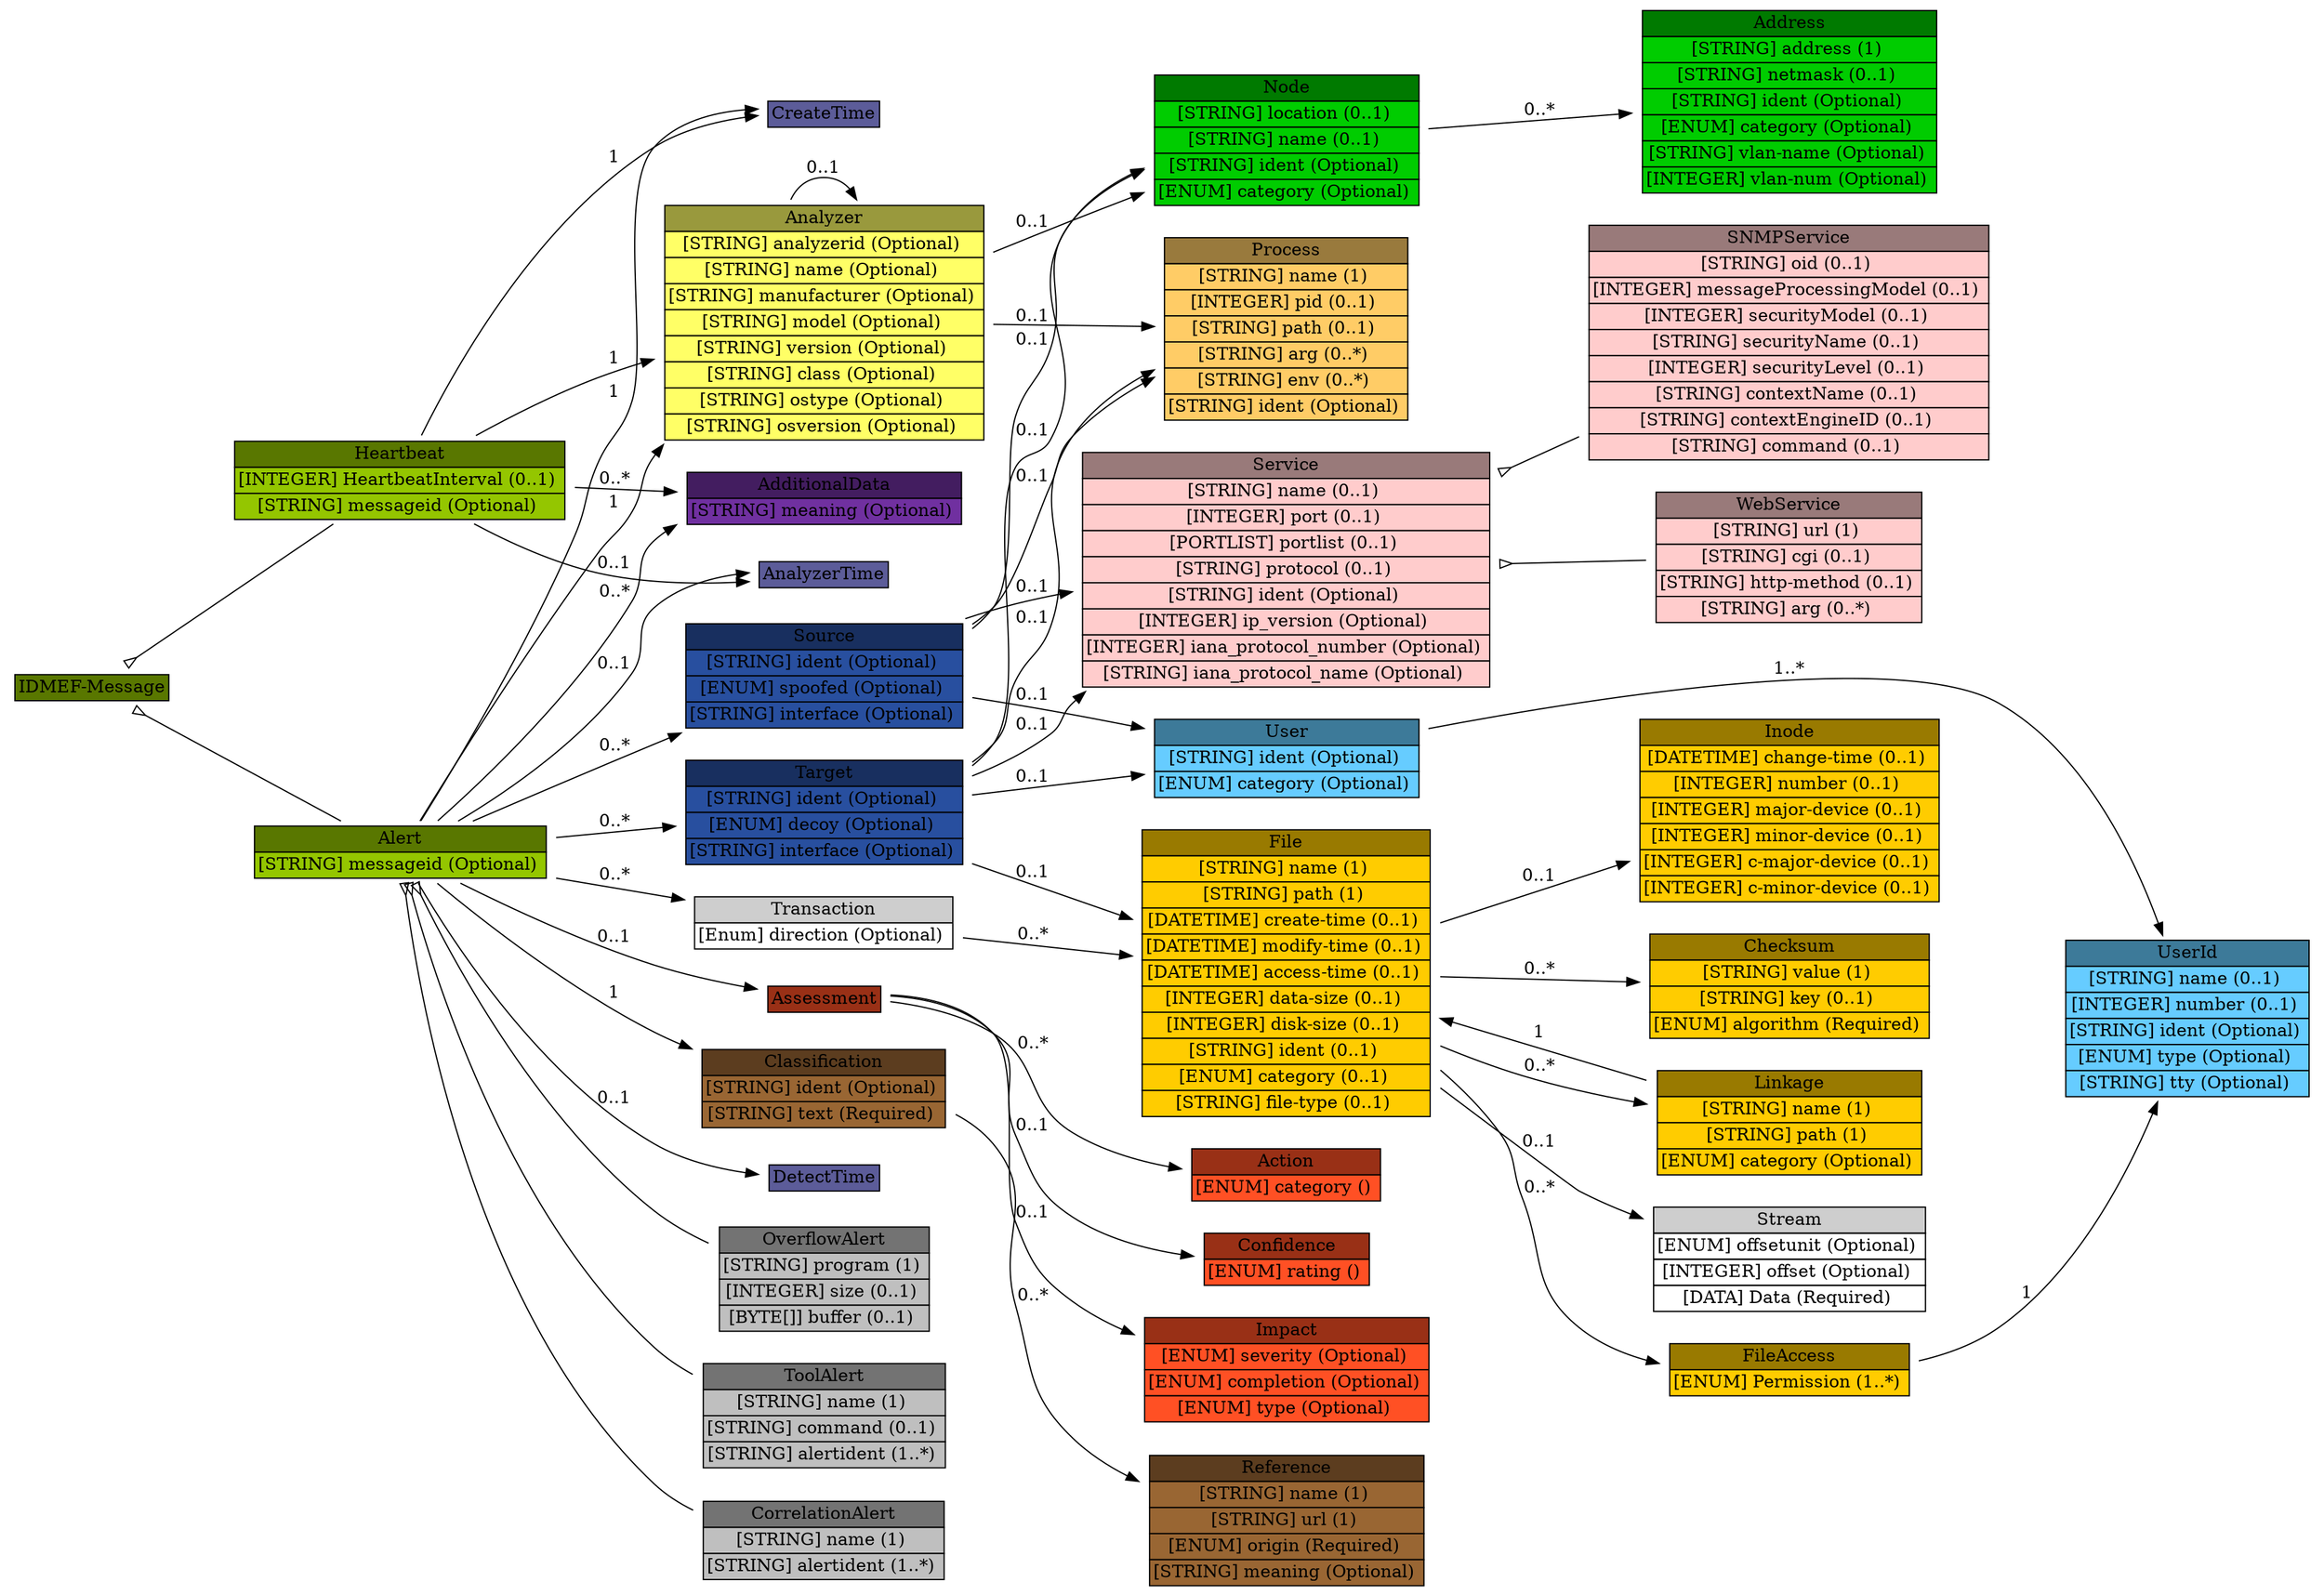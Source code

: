 digraph "IDMEF-Message" {
	graph [rankdir=LR];
	node [label="\N"];
	graph [bb="0,0,1806,1227"];
	"IDMEF-Message" [label=<<table BORDER="0" CELLBORDER="1" CELLSPACING="0"> <tr > <td BGCOLOR="#597700" HREF="#" TITLE="All IDMEF messages are instances of the IDMEF-Message class; it is the top-level class of the IDMEF data model, as well as the IDMEF DTD. There are currently two types (subclasses) of IDMEF-Message: Alert and Heartbeat. ">IDMEF-Message</td> </tr>" %</table>>, shape=plaintext, pos="66,763", width="1.8333", height="0.5"];
	Heartbeat [label=<<table BORDER="0" CELLBORDER="1" CELLSPACING="0"> <tr > <td BGCOLOR="#597700" HREF="#" TITLE="Analyzers use Heartbeat messages to indicate their current status to managers. Heartbeats are intended to be sent in a regular period, say, every ten minutes or every hour. The receipt of a Heartbeat message from an analyzer indicates to the manager that the analyzer is up and running; lack of a Heartbeat message (or more likely, lack of some number of consecutive Heartbeat messages) indicates that the analyzer or its network connection has failed. ">Heartbeat</td> </tr>" %<tr><td BGCOLOR="#94C600" HREF="#" TITLE="The interval in seconds at which heartbeats are generated.">[INTEGER] HeartbeatInterval (0..1) </td></tr>%<tr><td BGCOLOR="#94C600" HREF="#" TITLE="A unique identifier for the heartbeat; see Section 3.2.9.">[STRING] messageid (Optional) </td></tr>%</table>>, shape=plaintext, pos="306,879", width="3.7778", height="0.95833"];
	Analyzer [label=<<table BORDER="0" CELLBORDER="1" CELLSPACING="0"> <tr > <td BGCOLOR="#99993d" HREF="#" TITLE="The Analyzer class identifies the analyzer from which the Alert or Heartbeat message originates. Only one analyzer may be encoded for each alert or heartbeat, and that MUST be the analyzer at which the alert or heartbeat originated. Although the IDMEF data model does not prevent the use of hierarchical intrusion detection systems (where alerts get relayed up the tree), it does not provide any way to record the identity of the &quot;relay&quot; analyzers along the path from the originating analyzer to the manager that ultimately receives the alert. ">Analyzer</td> </tr>" %<tr><td BGCOLOR="#FFFF66" HREF="#" TITLE="(but see below).  A unique identifier for the analyzer; see Section 3.2.9.">[STRING] analyzerid (Optional) </td></tr>%<tr><td BGCOLOR="#FFFF66" HREF="#" TITLE="An explicit name for the analyzer that may be easier to understand than the analyzerid.">[STRING] name (Optional) </td></tr>%<tr><td BGCOLOR="#FFFF66" HREF="#" TITLE="The manufacturer of the analyzer software and/or hardware.">[STRING] manufacturer (Optional) </td></tr>%<tr><td BGCOLOR="#FFFF66" HREF="#" TITLE="The model name/number of the analyzer software and/or hardware.">[STRING] model (Optional) </td></tr>%<tr><td BGCOLOR="#FFFF66" HREF="#" TITLE="The version number of the analyzer software and/or hardware.">[STRING] version (Optional) </td></tr>%<tr><td BGCOLOR="#FFFF66" HREF="#" TITLE="The class of analyzer software and/or hardware.">[STRING] class (Optional) </td></tr>%<tr><td BGCOLOR="#FFFF66" HREF="#" TITLE="Operating system name.  On POSIX 1003.1 compliant systems, this is the value returned in utsname.sysname by the uname() system call, or the output of the &quot;uname -s&quot; command.">[STRING] ostype (Optional) </td></tr>%<tr><td BGCOLOR="#FFFF66" HREF="#" TITLE="Operating system version.  On POSIX 1003.1 compliant systems, this is the value returned in utsname.release by the uname() system call, or the output of the &quot;uname -r&quot; command.">[STRING] osversion (Optional) </td></tr>%</table>>, shape=plaintext, pos="638,995", width="3.6667", height="2.625"];
	"Node" [label=<<table BORDER="0" CELLBORDER="1" CELLSPACING="0"> <tr > <td BGCOLOR="#007a00" HREF="#" TITLE="The Node class is used to identify hosts and other network devices (routers, switches, etc.). ">Node</td> </tr>" %<tr><td BGCOLOR="#00CC00" HREF="#" TITLE="The location of the equipment.">[STRING] location (0..1) </td></tr>%<tr><td BGCOLOR="#00CC00" HREF="#" TITLE="The name of the equipment.  This information MUST be provided if no Address information is given.">[STRING] name (0..1) </td></tr>%<tr><td BGCOLOR="#00CC00" HREF="#" TITLE="A unique identifier for the node; see Section 3.2.9.">[STRING] ident (Optional) </td></tr>%<tr><td BGCOLOR="#00CC00" HREF="#" TITLE="The &quot;domain&quot; from which the name information was obtained, if relevant.  The permitted values for this attribute are shown in the table below.  The default value is &quot;unknown&quot;. (See also Section 10 for extensions to the table.)">[ENUM] category (Optional) </td></tr>%</table>>, shape=plaintext, pos="1001,1122", width="3.0278", height="1.5139"];
	Address [label=<<table BORDER="0" CELLBORDER="1" CELLSPACING="0"> <tr > <td BGCOLOR="#007a00" HREF="#" TITLE="The Address class is used to represent network, hardware, and application addresses. ">Address</td> </tr>" %<tr><td BGCOLOR="#00CC00" HREF="#" TITLE="The address information.  The format of this data is governed by the category attribute.">[STRING] address (1) </td></tr>%<tr><td BGCOLOR="#00CC00" HREF="#" TITLE="The network mask for the address, if appropriate.">[STRING] netmask (0..1) </td></tr>%<tr><td BGCOLOR="#00CC00" HREF="#" TITLE="A unique identifier for the address; see Section 3.2.9.">[STRING] ident (Optional) </td></tr>%<tr><td BGCOLOR="#00CC00" HREF="#" TITLE="The type of address represented.  The permitted values for this attribute are shown below.  The default value is &quot;unknown&quot;.  (See also Section 10.)">[ENUM] category (Optional) </td></tr>%<tr><td BGCOLOR="#00CC00" HREF="#" TITLE="The name of the Virtual LAN to which the address belongs.">[STRING] vlan-name (Optional) </td></tr>%<tr><td BGCOLOR="#00CC00" HREF="#" TITLE="The number of the Virtual LAN to which the address belongs.">[INTEGER] vlan-num (Optional) </td></tr>%</table>>, shape=plaintext, pos="1393,1153", width="3.3889", height="2.0694"];
	Process [label=<<table BORDER="0" CELLBORDER="1" CELLSPACING="0"> <tr > <td BGCOLOR="#997a3d" HREF="#" TITLE="The Process class is used to describe processes being executed on sources, targets, and analyzers. ">Process</td> </tr>" %<tr><td BGCOLOR="#FFCC66" HREF="#" TITLE="The name of the program being executed. This is a short name; path and argument information are provided elsewhere.">[STRING] name (1) </td></tr>%<tr><td BGCOLOR="#FFCC66" HREF="#" TITLE="The process identifier of the process.">[INTEGER] pid (0..1) </td></tr>%<tr><td BGCOLOR="#FFCC66" HREF="#" TITLE="The full path of the program being executed.">[STRING] path (0..1) </td></tr>%<tr><td BGCOLOR="#FFCC66" HREF="#" TITLE="A command-line argument to the program. Multiple arguments may be specified (they are assumed to have occurred in the same order they are provided) with multiple uses of arg.">[STRING] arg (0..*) </td></tr>%<tr><td BGCOLOR="#FFCC66" HREF="#" TITLE="An environment string associated with the process; generally of the format &quot;VARIABLE=value&quot;.  Multiple environment strings may be specified with multiple uses of env.">[STRING] env (0..*) </td></tr>%<tr><td BGCOLOR="#FFCC66" HREF="#" TITLE="A unique identifier for the process; see Section 3.2.9.">[STRING] ident (Optional) </td></tr>%</table>>, shape=plaintext, pos="1001,976", width="2.8611", height="2.0694"];
	CreateTime [label=<<table BORDER="0" CELLBORDER="1" CELLSPACING="0"> <tr > <td BGCOLOR="#5c5c99" HREF="#" TITLE="The CreateTime class is used to indicate the date and time the alert or heartbeat was created by the analyzer. ">CreateTime</td> </tr>" %</table>>, shape=plaintext, pos="638,1160", width="1.4167", height="0.5"];
	AnalyzerTime [label=<<table BORDER="0" CELLBORDER="1" CELLSPACING="0"> <tr > <td BGCOLOR="#5c5c99" HREF="#" TITLE="The AnalyzerTime class is used to indicate the current date and time on the analyzer. Its values should be filled in as late as possible in the message transmission process, ideally immediately before placing the message &quot;on the wire&quot;. ">AnalyzerTime</td> </tr>" %</table>>, shape=plaintext, pos="638,799", width="1.6389", height="0.5"];
	AdditionalData [label=<<table BORDER="0" CELLBORDER="1" CELLSPACING="0"> <tr > <td BGCOLOR="#431d60" HREF="#" TITLE="The AdditionalData class is used to provide information that cannot be represented by the data model. AdditionalData can be used to provide atomic data (integers, strings, etc.) in cases where only small amounts of additional information need to be sent; it can also be used to extend the data model and the DTD to support the transmission of complex data (such as packet headers). Detailed instructions for extending the data model and the DTD are provided in Section 5. ">AdditionalData</td> </tr>" %<tr><td BGCOLOR="#7030A0" HREF="#" TITLE="A string describing the meaning of the element content. These values will be vendor/implementation dependent; the method for ensuring that managers understand the strings sent by analyzers is outside the scope of this specification.  A list of acceptable meaning keywords is not within the scope of the document, although later versions may undertake to establish such a list.">[STRING] meaning (Optional) </td></tr>%</table>>, shape=plaintext, pos="638,859", width="3.1944", height="0.68056"];
	Alert [label=<<table BORDER="0" CELLBORDER="1" CELLSPACING="0"> <tr > <td BGCOLOR="#597700" HREF="#" TITLE="Generally, every time an analyzer detects an event that it has been configured to look for, it sends an Alert message to its manager(s). Depending on the analyzer, an Alert message may correspond to a single detected event or multiple detected events. Alerts occur asynchronously in response to outside events. ">Alert</td> </tr>" %<tr><td BGCOLOR="#94C600" HREF="#" TITLE="A unique identifier for the alert; see Section 3.2.9.">[STRING] messageid (Optional) </td></tr>%</table>>, shape=plaintext, pos="306,581", width="3.3611", height="0.68056"];
	OverflowAlert [label=<<table BORDER="0" CELLBORDER="1" CELLSPACING="0"> <tr > <td BGCOLOR="#737373" HREF="#" TITLE="The OverflowAlert carries additional information related to buffer overflow attacks. It is intended to enable an analyzer to provide the details of the overflow attack itself. ">OverflowAlert</td> </tr>" %<tr><td BGCOLOR="#BFBFBF" HREF="#" TITLE="The program that the overflow attack attempted to run (NOTE: this is not the program that was attacked).">[STRING] program (1) </td></tr>%<tr><td BGCOLOR="#BFBFBF" HREF="#" TITLE="The size, in bytes, of the overflow (i.e., the number of bytes the attacker sent).">[INTEGER] size (0..1) </td></tr>%<tr><td BGCOLOR="#BFBFBF" HREF="#" TITLE="Some or all of the overflow data itself (dependent on how much the analyzer can capture).">[BYTE[]] buffer (0..1) </td></tr>%</table>>, shape=plaintext, pos="638,247", width="2.4722", height="1.2361"];
	ToolAlert [label=<<table BORDER="0" CELLBORDER="1" CELLSPACING="0"> <tr > <td BGCOLOR="#737373" HREF="#" TITLE="The ToolAlert class carries additional information related to the use of attack tools or malevolent programs such as Trojan horses and can be used by the analyzer when it is able to identify these tools. It is intended to group one or more previously-sent alerts together, to say &quot;these alerts were all the result of someone using this tool&quot;. ">ToolAlert</td> </tr>" %<tr><td BGCOLOR="#BFBFBF" HREF="#" TITLE="The reason for grouping the alerts together, for example, the name of a particular tool.">[STRING] name (1) </td></tr>%<tr><td BGCOLOR="#BFBFBF" HREF="#" TITLE="The command or operation that the tool was asked to perform, for example, a BackOrifice ping.">[STRING] command (0..1) </td></tr>%<tr><td BGCOLOR="#BFBFBF" HREF="#" TITLE="The list of alert identifiers that are related to this alert.  Because alert identifiers are only unique across the alerts sent by a single analyzer, the optional &quot;analyzerid&quot; attribute of &quot;alertident&quot; should be used to identify the analyzer that a particular alert came from.  If the &quot;analyzerid&quot; is not provided, the alert is assumed to have come from the same analyzer that is sending the ToolAlert.">[STRING] alertident (1..*) </td></tr>%</table>>, shape=plaintext, pos="638,141", width="2.8333", height="1.2361"];
	CorrelationAlert [label=<<table BORDER="0" CELLBORDER="1" CELLSPACING="0"> <tr > <td BGCOLOR="#737373" HREF="#" TITLE="The CorrelationAlert class carries additional information related to the correlation of alert information. It is intended to group one or more previously-sent alerts together, to say &quot;these alerts are all related&quot;. ">CorrelationAlert</td> </tr>" %<tr><td BGCOLOR="#BFBFBF" HREF="#" TITLE="The reason for grouping the alerts together, for example, a particular correlation method.">[STRING] name (1) </td></tr>%<tr><td BGCOLOR="#BFBFBF" HREF="#" TITLE="The list of alert identifiers that are related to this alert.  Because alert identifiers are only unique across the alerts sent by a single analyzer, the optional &quot;analyzerid&quot; attribute of &quot;alertident&quot; should be used to identify the analyzer that a particular alert came from.  If the &quot;analyzerid&quot; is not provided, the alert is assumed to have come from the same analyzer that is sending the CorrelationAlert.">[STRING] alertident (1..*) </td></tr>%</table>>, shape=plaintext, pos="638,45", width="2.8333", height="0.95833"];
	Classification [label=<<table BORDER="0" CELLBORDER="1" CELLSPACING="0"> <tr > <td BGCOLOR="#5c3d1f" HREF="#" TITLE="The Classification class provides the &quot;name&quot; of an alert, or other information allowing the manager to determine what it is. This name is chosen by the alert provider. ">Classification</td> </tr>" %<tr><td BGCOLOR="#996633" HREF="#" TITLE="A unique identifier for this classification; see Section 3.2.9.">[STRING] ident (Optional) </td></tr>%<tr><td BGCOLOR="#996633" HREF="#" TITLE="A vendor-provided string identifying the Alert message.">[STRING] text (Required) </td></tr>%</table>>, shape=plaintext, pos="638,397", width="2.8611", height="0.95833"];
	Reference [label=<<table BORDER="0" CELLBORDER="1" CELLSPACING="0"> <tr > <td BGCOLOR="#5c3d1f" HREF="#" TITLE="The Reference class provides the &quot;name&quot; of an alert, or other information allowing the manager to determine what it is. ">Reference</td> </tr>" %<tr><td BGCOLOR="#996633" HREF="#" TITLE="The name of the alert, from one of the origins listed below.">[STRING] name (1) </td></tr>%<tr><td BGCOLOR="#996633" HREF="#" TITLE="A URL at which the manager (or the human operator of the manager) can find additional information about the alert.  The document pointed to by the URL may include an in-depth description of the attack, appropriate countermeasures, or other information deemed relevant by the vendor.">[STRING] url (1) </td></tr>%<tr><td BGCOLOR="#996633" HREF="#" TITLE="The source from which the name of the alert originates. The permitted values for this attribute are shown below.  The default value is &quot;unknown&quot;.  (See also Section 10.)">[ENUM] origin (Required) </td></tr>%<tr><td BGCOLOR="#996633" HREF="#" TITLE="The meaning of the reference, as understood by the alert provider.  This field is only valid if the value of the &lt;origin&gt; attribute is set to &quot;vendor-specific&quot; or &quot;user-specific&quot;.">[STRING] meaning (Optional) </td></tr>%</table>>, shape=plaintext, pos="1001,54", width="3.1944", height="1.5139"];
	DetectTime [label=<<table BORDER="0" CELLBORDER="1" CELLSPACING="0"> <tr > <td BGCOLOR="#5c5c99" HREF="#" TITLE="The DetectTime class is used to indicate the date and time that the event(s) producing an alert was detected by the analyzer. In the case of more than one event, it is the time that the first event was detected. (This may or may not be the same time as CreateTime; analyzers are not required to send alerts immediately upon detection). ">DetectTime</td> </tr>" %</table>>, shape=plaintext, pos="638,327", width="1.4167", height="0.5"];
	Source [label=<<table BORDER="0" CELLBORDER="1" CELLSPACING="0"> <tr > <td BGCOLOR="#182f5f" HREF="#" TITLE="The Source class contains information about the possible source(s) of the event(s) that generated an alert. An event may have more than one source (e.g., in a distributed denial-of-service attack). ">Source</td> </tr>" %<tr><td BGCOLOR="#284F9F" HREF="#" TITLE="A unique identifier for this source; see Section 3.2.9.">[STRING] ident (Optional) </td></tr>%<tr><td BGCOLOR="#284F9F" HREF="#" TITLE="An indication of whether the source is, as far as the analyzer can determine, a spoofed address used for hiding the real origin of the attack.  The permitted values for this attribute are shown below.  The default value is &quot;unknown&quot;.  (See also Section 10.)">[ENUM] spoofed (Optional) </td></tr>%<tr><td BGCOLOR="#284F9F" HREF="#" TITLE="May be used by a network-based analyzer with multiple interfaces to indicate which interface this source was seen on.">[STRING] interface (Optional) </td></tr>%</table>>, shape=plaintext, pos="638,719", width="3.1944", height="1.2361"];
	User [label=<<table BORDER="0" CELLBORDER="1" CELLSPACING="0"> <tr > <td BGCOLOR="#3d7a99" HREF="#" TITLE="The User class is used to describe users. It is primarily used as a &quot;container&quot; class for the UserId aggregate class, as shown in Figure 16. ">User</td> </tr>" %<tr><td BGCOLOR="#66CCFF" HREF="#" TITLE="A unique identifier for the user; see Section 3.2.9.">[STRING] ident (Optional) </td></tr>%<tr><td BGCOLOR="#66CCFF" HREF="#" TITLE="The type of user represented.  The permitted values for this attribute are shown below.  The default value is &quot;unknown&quot;. (See also Section 10.)">[ENUM] category (Optional) </td></tr>%</table>>, shape=plaintext, pos="1001,644", width="3.0278", height="0.95833"];
	UserId [label=<<table BORDER="0" CELLBORDER="1" CELLSPACING="0"> <tr > <td BGCOLOR="#3d7a99" HREF="#" TITLE="The UserId class provides specific information about a user. More than one UserId can be used within the User class to indicate attempts to transition from one user to another, or to provide complete information about a user&#39;s (or process&#39;) privileges. ">UserId</td> </tr>" %<tr><td BGCOLOR="#66CCFF" HREF="#" TITLE="A user or group name.">[STRING] name (0..1) </td></tr>%<tr><td BGCOLOR="#66CCFF" HREF="#" TITLE="A user or group number.">[INTEGER] number (0..1) </td></tr>%<tr><td BGCOLOR="#66CCFF" HREF="#" TITLE="A unique identifier for the user id, see Section 3.2.9.">[STRING] ident (Optional) </td></tr>%<tr><td BGCOLOR="#66CCFF" HREF="#" TITLE="The type of user information represented.  The permitted values for this attribute are shown below.  The default value is &quot;original-user&quot;.  (See also Section 10.)">[ENUM] type (Optional) </td></tr>%<tr><td BGCOLOR="#66CCFF" HREF="#" TITLE="The tty the user is using.">[STRING] tty (Optional) </td></tr>%</table>>, shape=plaintext, pos="1703,568", width="2.8611", height="1.7917"];
	Service [label=<<table BORDER="0" CELLBORDER="1" CELLSPACING="0"> <tr > <td BGCOLOR="#997a7a" HREF="#" TITLE="The Service class describes network services on sources and targets. It can identify services by name, port, and protocol. When Service occurs as an aggregate class of Source, it is understood that the service is one from which activity of interest is originating; and that the service is &quot;attached&quot; to the Node, Process, and User information also contained in Source. Likewise, when Service occurs as an aggregate class of Target, it is understood that the service is one to which activity of interest is being directed; and that the service is &quot;attached&quot; to the Node, Process, and User information also contained in Target. If Service occurs in both Source and Target, then information in both locations should be the same. If information is the same in both locations and implementers wish to carry it in only one location, they should specify it as an aggregate of the Target class. ">Service</td> </tr>" %<tr><td BGCOLOR="#FFCCCC" HREF="#" TITLE="The name of the service.  Whenever possible, the name from the IANA list of well-known ports SHOULD be used.">[STRING] name (0..1) </td></tr>%<tr><td BGCOLOR="#FFCCCC" HREF="#" TITLE="The port number being used.">[INTEGER] port (0..1) </td></tr>%<tr><td BGCOLOR="#FFCCCC" HREF="#" TITLE="A list of port numbers being used; see Section 3.2.8 for formatting rules.  If a portlist is given, the iana_protocol_number and iana_protocol_name MUST apply to all the elements of the list.">[PORTLIST] portlist (0..1) </td></tr>%<tr><td BGCOLOR="#FFCCCC" HREF="#" TITLE="Additional information about the protocol being used.  The intent of the protocol field is to carry additional information related to the protocol being used when the &lt;Service&gt; attributes iana_protocol_number or/and iana_protocol_name are filed.">[STRING] protocol (0..1) </td></tr>%<tr><td BGCOLOR="#FFCCCC" HREF="#" TITLE="A unique identifier for the service; see Section 3.2.9.">[STRING] ident (Optional) </td></tr>%<tr><td BGCOLOR="#FFCCCC" HREF="#" TITLE="The IP version number.">[INTEGER] ip_version (Optional) </td></tr>%<tr><td BGCOLOR="#FFCCCC" HREF="#" TITLE="The IANA protocol number.">[INTEGER] iana_protocol_number (Optional) </td></tr>%<tr><td BGCOLOR="#FFCCCC" HREF="#" TITLE="The IANA protocol name.">[STRING] iana_protocol_name (Optional) </td></tr>%</table>>, shape=plaintext, pos="1001,790", width="4.6111", height="2.625"];
	WebService [label=<<table BORDER="0" CELLBORDER="1" CELLSPACING="0"> <tr > <td BGCOLOR="#997a7a" HREF="#" TITLE="The WebService class carries additional information related to web traffic. ">WebService</td> </tr>" %<tr><td BGCOLOR="#FFCCCC" HREF="#" TITLE="The URL in the request.">[STRING] url (1) </td></tr>%<tr><td BGCOLOR="#FFCCCC" HREF="#" TITLE="The CGI script in the request, without arguments.">[STRING] cgi (0..1) </td></tr>%<tr><td BGCOLOR="#FFCCCC" HREF="#" TITLE="The HTTP method (PUT, GET) used in the request.">[STRING] http-method (0..1) </td></tr>%<tr><td BGCOLOR="#FFCCCC" HREF="#" TITLE="The arguments to the CGI script.">[STRING] arg (0..*) </td></tr>%</table>>, shape=plaintext, pos="1393,801", width="3.1389", height="1.5139"];
	SNMPService [label=<<table BORDER="0" CELLBORDER="1" CELLSPACING="0"> <tr > <td BGCOLOR="#997a7a" HREF="#" TITLE="The SNMPService class carries additional information related to SNMP traffic. The aggregate classes composing SNMPService must be interpreted as described in RFC 3411 [15] and RFC 3584 [16]. ">SNMPService</td> </tr>" %<tr><td BGCOLOR="#FFCCCC" HREF="#" TITLE="The object identifier in the request.">[STRING] oid (0..1) </td></tr>%<tr><td BGCOLOR="#FFCCCC" HREF="#" TITLE="The SNMP version, typically 0 for SNMPv1, 1 for SNMPv2c, 2 for SNMPv2u and SNMPv2*, and 3 for SNMPv3; see RFC 3411 [15] Section 5 for appropriate values.">[INTEGER] messageProcessingModel (0..1) </td></tr>%<tr><td BGCOLOR="#FFCCCC" HREF="#" TITLE="The identification of the security model in use, typically 0 for any, 1 for SNMPv1, 2 for SNMPv2c, and 3 for USM; see RFC 3411 [15] Section 5 for appropriate values.">[INTEGER] securityModel (0..1) </td></tr>%<tr><td BGCOLOR="#FFCCCC" HREF="#" TITLE="The object&#39;s security name; see RFC 3411 [15] Section 3.2.2.">[STRING] securityName (0..1) </td></tr>%<tr><td BGCOLOR="#FFCCCC" HREF="#" TITLE="The security level of the SNMP request; see RFC 3411 [15] Section 3.4.3.">[INTEGER] securityLevel (0..1) </td></tr>%<tr><td BGCOLOR="#FFCCCC" HREF="#" TITLE="The object&#39;s context name; see RFC 3411 [15] Section 3.3.3.">[STRING] contextName (0..1) </td></tr>%<tr><td BGCOLOR="#FFCCCC" HREF="#" TITLE="The object&#39;s context engine identifier; see RFC 3411 [15] Section 3.3.2.">[STRING] contextEngineID (0..1) </td></tr>%<tr><td BGCOLOR="#FFCCCC" HREF="#" TITLE="The command sent to the SNMP server (GET, SET, etc.).">[STRING] command (0..1) </td></tr>%</table>>, shape=plaintext, pos="1393,967", width="4.4444", height="2.625"];
	Target [label=<<table BORDER="0" CELLBORDER="1" CELLSPACING="0"> <tr > <td BGCOLOR="#182f5f" HREF="#" TITLE="The Target class contains information about the possible target(s) of the event(s) that generated an alert. An event may have more than one target (e.g., in the case of a port sweep). ">Target</td> </tr>" %<tr><td BGCOLOR="#284F9F" HREF="#" TITLE="A unique identifier for this target, see Section 3.2.9.">[STRING] ident (Optional) </td></tr>%<tr><td BGCOLOR="#284F9F" HREF="#" TITLE="An indication of whether the target is, as far as the analyzer can determine, a decoy.  The permitted values for this attribute are shown below.  The default value is &quot;unknown&quot;.  (See also Section 10.)">[ENUM] decoy (Optional) </td></tr>%<tr><td BGCOLOR="#284F9F" HREF="#" TITLE="May be used by a network-based analyzer with multiple interfaces to indicate which interface this target was seen on.">[STRING] interface (Optional) </td></tr>%</table>>, shape=plaintext, pos="638,613", width="3.1944", height="1.2361"];
	File [label=<<table BORDER="0" CELLBORDER="1" CELLSPACING="0"> <tr > <td BGCOLOR="#997a00" HREF="#" TITLE="The File class provides specific information about a file or other file-like object that has been created, deleted, or modified on the target. The description can provide either the file settings prior to the event or the file settings at the time of the event, as specified using the &quot;category&quot; attribute. ">File</td> </tr>" %<tr><td BGCOLOR="#FFCC00" HREF="#" TITLE="The name of the file to which the alert applies, not including the path to the file.">[STRING] name (1) </td></tr>%<tr><td BGCOLOR="#FFCC00" HREF="#" TITLE="The full path to the file, including the name.  The path name should be represented in as &quot;universal&quot; a manner as possible, to facilitate processing of the alert.">[STRING] path (1) </td></tr>%<tr><td BGCOLOR="#FFCC00" HREF="#" TITLE="Time the file was created.  Note that this is *not* the Unix &quot;st_ctime&quot; file attribute (which is not file creation time).  The Unix &quot;st_ctime&quot; attribute is contained in the &quot;Inode&quot; class.">[DATETIME] create-time (0..1) </td></tr>%<tr><td BGCOLOR="#FFCC00" HREF="#" TITLE="Time the file was last modified.">[DATETIME] modify-time (0..1) </td></tr>%<tr><td BGCOLOR="#FFCC00" HREF="#" TITLE="Time the file was last accessed.">[DATETIME] access-time (0..1) </td></tr>%<tr><td BGCOLOR="#FFCC00" HREF="#" TITLE="The size of the data, in bytes.  Typically what is meant when referring to file size.  On Unix UFS file systems, this value corresponds to stat.st_size.  On Windows NTFS, this value corresponds to Valid Data Length (VDL).">[INTEGER] data-size (0..1) </td></tr>%<tr><td BGCOLOR="#FFCC00" HREF="#" TITLE="The physical space on disk consumed by the file, in bytes.  On Unix UFS file systems, this value corresponds to 512 * stat.st_blocks.  On Windows NTFS, this value corresponds to End of File (EOF).">[INTEGER] disk-size (0..1) </td></tr>%<tr><td BGCOLOR="#FFCC00" HREF="#" TITLE="A unique identifier for this file; see Section 3.2.9.">[STRING] ident (0..1) </td></tr>%<tr><td BGCOLOR="#FFCC00" HREF="#" TITLE="The type of file system the file resides on.  This attribute governs how path names and other attributes are interpreted.">[ENUM] category (0..1) </td></tr>%<tr><td BGCOLOR="#FFCC00" HREF="#" TITLE="The type of file, as a mime-type.">[STRING] file-type (0..1) </td></tr>%</table>>, shape=plaintext, pos="1001,478", width="3.3333", height="3.1806"];
	FileAccess [label=<<table BORDER="0" CELLBORDER="1" CELLSPACING="0"> <tr > <td BGCOLOR="#997a00" HREF="#" TITLE="The FileAccess class represents the access permissions on a file. The representation is intended to be useful across operating systems. ">FileAccess</td> </tr>" %<tr><td BGCOLOR="#FFCC00" HREF="#" TITLE="Level of access allowed.  The permitted values are shown below.  There is no default value.  (See also Section 10.)">[ENUM] Permission (1..*) </td></tr>%</table>>, shape=plaintext, pos="1393,168", width="2.75", height="0.68056"];
	Linkage [label=<<table BORDER="0" CELLBORDER="1" CELLSPACING="0"> <tr > <td BGCOLOR="#997a00" HREF="#" TITLE="The Linkage class represents file system connections between the file described in the &lt;File&gt; element and other objects in the file system. For example, if the &lt;File&gt; element is a symbolic link or shortcut, then the &lt;Linkage&gt; element should contain the name of the object the link points to. Further information can be provided about the object in the &lt;Linkage&gt; element with another &lt;File&gt; element, if appropriate. ">Linkage</td> </tr>" %<tr><td BGCOLOR="#FFCC00" HREF="#" TITLE="The name of the file system object, not including the path.">[STRING] name (1) </td></tr>%<tr><td BGCOLOR="#FFCC00" HREF="#" TITLE="The full path to the file system object, including the name.  The path name should be represented in as &quot;universal&quot; a manner as possible, to facilitate processing of the alert.">[STRING] path (1) </td></tr>%<tr><td BGCOLOR="#FFCC00" HREF="#" TITLE="Section 10.)">[ENUM] category (Optional) </td></tr>%</table>>, shape=plaintext, pos="1393,360", width="3.0278", height="1.2361"];
	Inode [label=<<table BORDER="0" CELLBORDER="1" CELLSPACING="0"> <tr > <td BGCOLOR="#997a00" HREF="#" TITLE="The Inode class is used to represent the additional information contained in a Unix file system i-node. ">Inode</td> </tr>" %<tr><td BGCOLOR="#FFCC00" HREF="#" TITLE="The time of the last inode change, given by the st_ctime element of &quot;struct stat&quot;.">[DATETIME] change-time (0..1) </td></tr>%<tr><td BGCOLOR="#FFCC00" HREF="#" TITLE="The inode number.">[INTEGER] number (0..1) </td></tr>%<tr><td BGCOLOR="#FFCC00" HREF="#" TITLE="The major device number of the device the file resides on.">[INTEGER] major-device (0..1) </td></tr>%<tr><td BGCOLOR="#FFCC00" HREF="#" TITLE="The minor device number of the device the file resides on.">[INTEGER] minor-device (0..1) </td></tr>%<tr><td BGCOLOR="#FFCC00" HREF="#" TITLE="The major device of the file itself, if it is a character special device.">[INTEGER] c-major-device (0..1) </td></tr>%<tr><td BGCOLOR="#FFCC00" HREF="#" TITLE="The minor device of the file itself, if it is a character special device.">[INTEGER] c-minor-device (0..1) </td></tr>%</table>>, shape=plaintext, pos="1393,602", width="3.4444", height="2.0694"];
	Checksum [label=<<table BORDER="0" CELLBORDER="1" CELLSPACING="0"> <tr > <td BGCOLOR="#997a00" HREF="#" TITLE="The Checksum class represents checksum information associated with the file. This checksum information can be provided by file integrity checkers, among others. ">Checksum</td> </tr>" %<tr><td BGCOLOR="#FFCC00" HREF="#" TITLE="The value of the checksum.">[STRING] value (1) </td></tr>%<tr><td BGCOLOR="#FFCC00" HREF="#" TITLE="The key to the checksum, if appropriate.">[STRING] key (0..1) </td></tr>%<tr><td BGCOLOR="#FFCC00" HREF="#" TITLE="default value.  (See also Section 10.)">[ENUM] algorithm (Required) </td></tr>%</table>>, shape=plaintext, pos="1393,466", width="3.1389", height="1.2361"];
	Stream [label=<<table BORDER="0" CELLBORDER="1" CELLSPACING="0"> <tr > <td BGCOLOR="#CECECE" HREF="#" TITLE="The Stram class contains specific information about the content of a file">Stream</td> </tr>" %<tr><td HREF="#" TITLE="">[ENUM] offsetunit (Optional) </td></tr>%<tr><td HREF="#" TITLE="Amount of units (determined by the offsetunit attribute) to seek into the File">[INTEGER] offset (Optional) </td></tr>%<tr><td HREF="#" TITLE="Content of the file">[DATA] Data (Required) </td></tr>%</table>>, shape=plaintext, pos="1393,254", width="3.1111", height="1.2361"];
	Transaction [label=<<table BORDER="0" CELLBORDER="1" CELLSPACING="0"> <tr > <td BGCOLOR="#CECECE" HREF="#" TITLE="The Transaction class contains specific information about the data exchange during the attack.">Transaction</td> </tr>" %<tr><td HREF="#" TITLE="Direction of the attack source &lt;-&gt; target">[Enum] direction (Optional) </td></tr>%</table>>, shape=plaintext, pos="638,527", width=3, height="0.68056"];
	Assessment [label=<<table BORDER="0" CELLBORDER="1" CELLSPACING="0"> <tr > <td BGCOLOR="#993016" HREF="#" TITLE="The Assessment class is used to provide the analyzer&#39;s assessment of an event -- its impact, actions taken in response, and confidence. ">Assessment</td> </tr>" %</table>>, shape=plaintext, pos="638,467", width="1.4444", height="0.5"];
	Impact [label=<<table BORDER="0" CELLBORDER="1" CELLSPACING="0"> <tr > <td BGCOLOR="#993016" HREF="#" TITLE="The Impact class is used to provide the analyzer&#39;s assessment of the impact of the event on the target(s). It is represented in the IDMEF DTD as follows: ">Impact</td> </tr>" %<tr><td BGCOLOR="#FF5024" HREF="#" TITLE="Section 10.)">[ENUM] severity (Optional) </td></tr>%<tr><td BGCOLOR="#FF5024" HREF="#" TITLE="Section 10.)">[ENUM] completion (Optional) </td></tr>%<tr><td BGCOLOR="#FF5024" HREF="#" TITLE="value is &quot;other&quot;.  (See also Section 10.)">[ENUM] type (Optional) </td></tr>%</table>>, shape=plaintext, pos="1001,170", width="3.25", height="1.2361"];
	Action [label=<<table BORDER="0" CELLBORDER="1" CELLSPACING="0"> <tr > <td BGCOLOR="#993016" HREF="#" TITLE="The Action class is used to describe any actions taken by the analyzer in response to the event. Is is represented in the IDMEF DTD as follows: ">Action</td> </tr>" %<tr><td BGCOLOR="#FF5024" HREF="#" TITLE="The default value is &quot;other&quot;.  (See also Section 10.)">[ENUM] category () </td></tr>%</table>>, shape=plaintext, pos="1001,322", width="2.2222", height="0.68056"];
	Confidence [label=<<table BORDER="0" CELLBORDER="1" CELLSPACING="0"> <tr > <td BGCOLOR="#993016" HREF="#" TITLE="The Confidence class is used to represent the analyzer&#39;s best estimate of the validity of its analysis. It is represented in the IDMEF DTD as follows: ">Confidence</td> </tr>" %<tr><td BGCOLOR="#FF5024" HREF="#" TITLE="also Section 10.)">[ENUM] rating () </td></tr>%</table>>, shape=plaintext, pos="1001,256", width="1.9444", height="0.68056"];
	"Node" -> Address [label="0..*", pos="e,1270.2,1143.3 1110.7,1130.7 1157,1134.3 1211.4,1138.6 1259.9,1142.5", lp="1200,1146.5"];
	Analyzer -> "Node" [label="0..1", pos="e,891.39,1083.7 770.08,1041.2 806.64,1054 846.11,1067.8 881.89,1080.3", lp="802,1062.5"];
	Analyzer -> Process [label="0..1", pos="e,897.75,981.4 770.08,988.09 808.53,986.07 850.18,983.89 887.38,981.95", lp="802,994.5"];
	Analyzer -> Analyzer [label="0..1", pos="e,664.06,1089.4 611.94,1089.4 616.82,1100.1 625.51,1107 638,1107 646.78,1107 653.69,1103.6 658.71,1097.8", lp="638,1115.5"];
	Heartbeat -> Analyzer [label=1, pos="e,505.67,971.65 363.22,913.03 391.53,928.64 426.71,946.24 460,958 471.51,962.06 483.6,965.74 495.84,969.06", lp="474,973.5"];
	Heartbeat -> CreateTime [label=1, pos="e,586.37,1157.8 322.75,913.29 351.83,968.94 417.15,1078.2 506,1133 526.9,1145.9 552.85,1152.8 576.2,1156.4", lp="474,1126.5"];
	Heartbeat -> AnalyzerTime [label="0..1", pos="e,578.63,792.5 357.39,844.91 386.24,827.81 423.66,808.89 460,800 495.09,791.42 535.26,790.47 568.54,791.97", lp="474,808.5"];
	Heartbeat -> AdditionalData [label="0..*", pos="e,522.96,865.93 442.47,870.78 465.77,869.38 489.86,867.92 512.84,866.54", lp="474,877.5"];
	"IDMEF-Message" -> Heartbeat [dir=back, arrowtail=invempty, pos="s,103.5,781.12 112.52,785.48 147.42,802.35 195.8,825.74 235.45,844.9"];
	Alert -> OverflowAlert [dir=back, arrowtail=invempty, pos="s,317.19,556.75 321.63,547.66 350.38,489.68 416.93,369.8 506,300 518.63,290.1 533.36,281.81 548.31,274.95"];
	Alert -> ToolAlert [dir=back, arrowtail=invempty, pos="s,312.05,556.93 314.73,547.19 335.48,473.17 394.56,295.31 506,194 514.68,186.11 524.68,179.32 535.22,173.5"];
	Alert -> CorrelationAlert [dir=back, arrowtail=invempty, pos="s,308.64,556.98 309.96,546.93 322.07,458.18 366.72,217.8 506,88 514.55,80.031 524.6,73.538 535.27,68.247"];
	Alert -> Analyzer [label=1, pos="e,513.12,900.94 319.8,605.03 345.31,648.77 402.52,743.63 460,817 471.25,831.36 478.22,831.6 488,847 499.55,865.18 493.06,874.78 \
506,892 506.28,892.38 506.57,892.75 506.86,893.13", lp="474,855.5"];
	Alert -> CreateTime [label=1, pos="e,586.32,1163.2 320.74,605.29 347.38,649.86 404.26,748.18 442,836 451.99,859.24 449.47,867 460,890 470.13,912.11 480.48,913.88 488\
,937 501.53,978.59 476.82,1100.4 506,1133 523.42,1152.5 550.74,1160.1 576.02,1162.5", lp="474,945.5"];
	Classification -> Reference [label="0..*", pos="e,885.87,83.75 741.26,376.63 752.18,370.85 762.14,363.45 770,354 789.62,330.38 779.49,246.5 788,217 801.56,170 798.21,150.35 834\
,117 846.41,105.43 861.15,95.931 876.66,88.141", lp="802,225.5"];
	Alert -> Classification [label=1, pos="e,534.82,427.26 334.39,556.8 371.66,526.05 440.1,473.02 506,440 512.15,436.92 518.58,433.99 525.13,431.21", lp="474,471.5"];
	Alert -> DetectTime [label="0..1", pos="e,586.38,329.85 319.78,556.86 348.08,509.64 417.61,405.22 506,354 527.16,341.74 553.04,334.99 576.27,331.3", lp="474,390.5"];
	Alert -> AnalyzerTime [label="0..1", pos="e,578.92,799.6 352.78,605.07 393.91,628.46 452.57,667.66 488,717 503,737.89 486.8,754.88 506,772 523.11,787.25 546.46,794.79 568.77\
,798.27", lp="474,725.5"];
	Source -> "Node" [label="0..1", pos="e,891.48,1098.9 753.6,755.53 759.72,760.36 765.28,765.82 770,772 811.85,826.75 763.11,861.74 788,926 795.71,945.9 807.57,945.4 816\
,965 832.8,1004.1 806.61,1026.5 834,1059 846.83,1074.2 863.75,1085.8 881.89,1094.6", lp="802,973.5"];
	User -> UserId [label="1..*", pos="e,1640.5,632.18 1110.6,667.52 1148.8,674.63 1192.1,681.49 1232,685 1374.6,697.55 1418.7,731.76 1554,685 1582.5,675.15 1609.7,657.36\
 1632.8,638.58", lp="1393,716.5"];
	Source -> User [label="0..1", pos="e,891.49,666.63 753.85,695.06 794.59,686.65 840.42,677.18 881.45,668.7", lp="802,693.5"];
	Source -> Process [label="0..1", pos="e,897.72,937.22 753.7,759.44 759.47,763.28 764.95,767.46 770,772 792.61,792.35 812.22,871.76 834,893 849.78,908.39 868.98,921.46\
 888.66,932.36", lp="802,869.5"];
	Service -> WebService [dir=back, arrowtail=invempty, pos="s,1167.5,794.67 1177.8,794.96 1212.4,795.93 1247.9,796.93 1279.8,797.82"];
	Service -> SNMPService [dir=back, arrowtail=invempty, pos="s,1167.5,865.19 1176.9,869.41 1195.3,877.75 1214.1,886.2 1232.3,894.46"];
	Source -> Service [label="0..1", pos="e,834.35,769.56 753.9,753.15 765.37,756.02 776.88,758.7 788,761 799.82,763.45 812.06,765.74 824.42,767.88", lp="802,773.5"];
	Alert -> Source [label="0..*", pos="e,527.73,674.92 361.91,605.12 401.95,622.3 457.18,645.83 506,666 510.09,667.69 514.25,669.4 518.46,671.13", lp="474,664.5"];
	Target -> "Node" [label="0..1", pos="e,891.35,1100.1 753.55,649.12 759.72,654.05 765.31,659.64 770,666 798.61,704.75 765.62,839.35 788,882 795.48,896.26 808.28,890.86\
 816,905 849.02,965.48 791.58,1004.7 834,1059 846.54,1075.1 863.66,1087 882.17,1095.9", lp="802,913.5"];
	Target -> User [label="0..1", pos="e,891.23,624.92 753.97,612.72 774.65,613.31 795.98,614.32 816,616 837.19,617.77 859.65,620.47 881.33,623.51", lp="802,624.5"];
	Target -> Process [label="0..1", pos="e,897.77,944.28 753.74,652.84 759.53,656.84 765.01,661.21 770,666 784.06,679.5 777.71,689.44 788,706 798.33,722.63 808.32,721.99\
 816,740 842.85,802.98 794.59,837.01 834,893 847.78,912.58 867.53,927.77 888.65,939.47", lp="802,748.5"];
	Target -> Service [label="0..1", pos="e,844.01,695.93 753.72,632.57 775.62,639.59 797.45,649.1 816,662 827.24,669.82 823.98,677.67 834,687 834.81,687.75 835.63,688.51\
 836.45,689.26", lp="802,670.5"];
	FileAccess -> UserId [label=1, pos="e,1695.4,503.78 1492.6,172.84 1514.7,177.93 1536.7,186.59 1554,201 1642.8,274.83 1679.2,409.71 1693.8,493.78", lp="1577,231.5"];
	File -> FileAccess [label="0..*", pos="e,1293.1,173.76 1121.4,404.08 1138.8,389.47 1155.1,373.01 1168,355 1183.5,333.39 1176.3,322.73 1186,298 1203.4,253.59 1194.5,230.44\
 1232,201 1246.9,189.3 1264.9,181.46 1283.4,176.25", lp="1200,306.5"];
	Linkage -> File [label=1, pos="e,1121,441.87 1283.5,392.97 1236.1,407.23 1180.3,424.04 1130.8,438.92", lp="1200,427.5"];
	File -> Linkage [label="0..*", pos="e,1283.3,373.23 1121.2,418.8 1142.4,409.87 1164.6,401.49 1186,395 1213.8,386.57 1244.3,380 1273.2,374.95", lp="1200,403.5"];
	File -> Inode [label="0..1", pos="e,1268.7,562.69 1121,515.96 1164.6,529.76 1214.2,545.44 1259,559.6", lp="1200,552.5"];
	File -> Checksum [label="0..*", pos="e,1279.2,469.48 1121,474.33 1168,472.89 1221.8,471.24 1269.2,469.79", lp="1200,480.5"];
	File -> Stream [label="0..1", pos="e,1280.2,285.91 1121,389.77 1136.9,378.1 1152.8,366.28 1168,355 1196.5,333.79 1200.5,323.44 1232,307 1244.2,300.65 1257.3,294.85\
 1270.5,289.62", lp="1200,349.5"];
	Target -> File [label="0..1", pos="e,880.94,522.65 753.85,569.91 791.25,556.01 832.94,540.5 871.27,526.25", lp="802,562.5"];
	Alert -> Target [label="0..*", pos="e,522.31,601.85 427.27,592.69 454.9,595.35 484.32,598.19 512.14,600.87", lp="474,606.5"];
	Transaction -> File [label="0..*", pos="e,880.76,494.23 746.42,512.36 785.5,507.09 830.01,501.08 870.77,495.58", lp="802,514.5"];
	Alert -> Transaction [label="0..*", pos="e,529.96,544.57 427.27,561.28 457.47,556.36 489.82,551.1 519.87,546.21", lp="474,564.5"];
	Assessment -> Impact [label="0..1", pos="e,883.56,197.3 690.81,469.97 718.32,468.51 750.26,461.57 770,440 793.86,413.93 774.64,314.71 788,282 800.57,251.22 806.71,241.99\
 834,223 846.29,214.45 860.03,207.23 874.2,201.14", lp="802,290.5"];
	Assessment -> Action [label="0..*", pos="e,920.98,325.94 690.73,464.85 716.29,461.75 746.47,454.87 770,440 809.98,414.74 793.94,380.13 834,355 856.87,340.66 884.67,332.35\
 910.98,327.59", lp="802,432.5"];
	Assessment -> Confidence [label="0..1", pos="e,930.14,258.58 690.75,469.24 717.9,467.51 749.51,460.53 770,440 798.5,411.43 771.58,387.87 788,351 801.96,319.66 805,307.34 834\
,289 859.47,272.89 891.15,264.38 920.05,259.97", lp="802,359.5"];
	Alert -> Assessment [label="0..1", pos="e,585.32,475.17 353.82,556.82 393.67,537.5 452.38,510.94 506,494 528.24,486.97 553.19,481.32 575.35,477.04", lp="474,518.5"];
	Alert -> AdditionalData [label="0..*", pos="e,522.93,838.26 331.18,605.07 375.59,647.93 465.27,736.48 488,774 500.67,794.92 487.96,809.49 506,826 508.65,828.43 511.45,830.68\
 514.38,832.77", lp="474,782.5"];
	"IDMEF-Message" -> Alert [dir=back, arrowtail=invempty, pos="s,89.89,744.88 98.021,738.72 144.05,703.81 228.43,639.83 274.29,605.05"];
}
